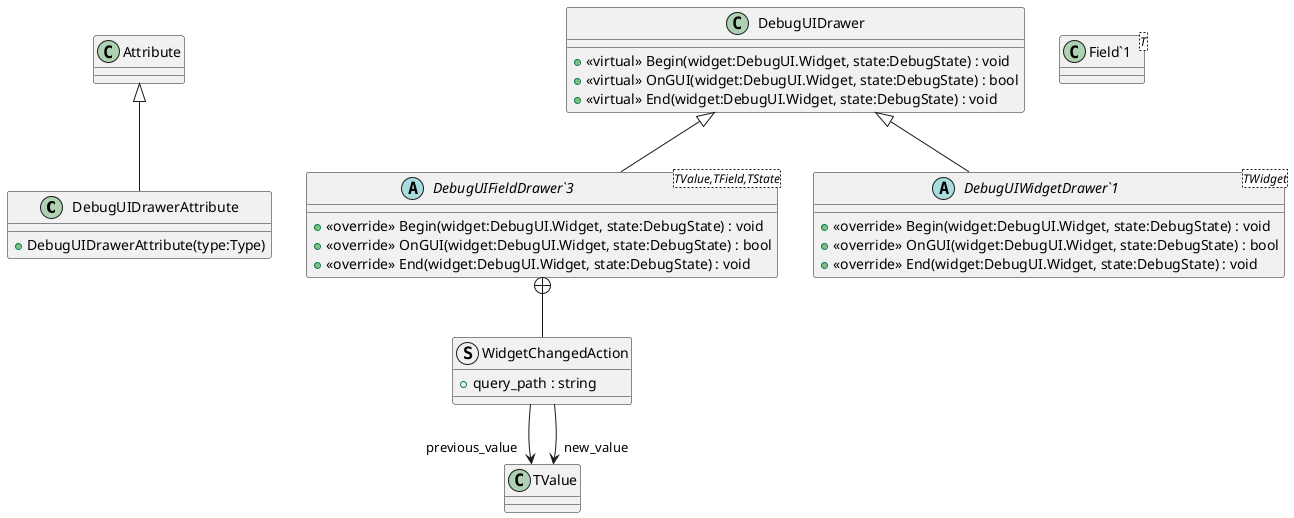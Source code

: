 @startuml
class DebugUIDrawerAttribute {
    + DebugUIDrawerAttribute(type:Type)
}
class DebugUIDrawer {
    + <<virtual>> Begin(widget:DebugUI.Widget, state:DebugState) : void
    + <<virtual>> OnGUI(widget:DebugUI.Widget, state:DebugState) : bool
    + <<virtual>> End(widget:DebugUI.Widget, state:DebugState) : void
}
abstract class "DebugUIFieldDrawer`3"<TValue,TField,TState> {
    + <<override>> Begin(widget:DebugUI.Widget, state:DebugState) : void
    + <<override>> OnGUI(widget:DebugUI.Widget, state:DebugState) : bool
    + <<override>> End(widget:DebugUI.Widget, state:DebugState) : void
}
abstract class "DebugUIWidgetDrawer`1"<TWidget> {
    + <<override>> Begin(widget:DebugUI.Widget, state:DebugState) : void
    + <<override>> OnGUI(widget:DebugUI.Widget, state:DebugState) : bool
    + <<override>> End(widget:DebugUI.Widget, state:DebugState) : void
}
class "Field`1"<T> {
}
struct WidgetChangedAction {
    + query_path : string
}
Attribute <|-- DebugUIDrawerAttribute
DebugUIDrawer <|-- "DebugUIFieldDrawer`3"
DebugUIDrawer <|-- "DebugUIWidgetDrawer`1"
"DebugUIFieldDrawer`3" +-- WidgetChangedAction
WidgetChangedAction --> "previous_value" TValue
WidgetChangedAction --> "new_value" TValue
@enduml
